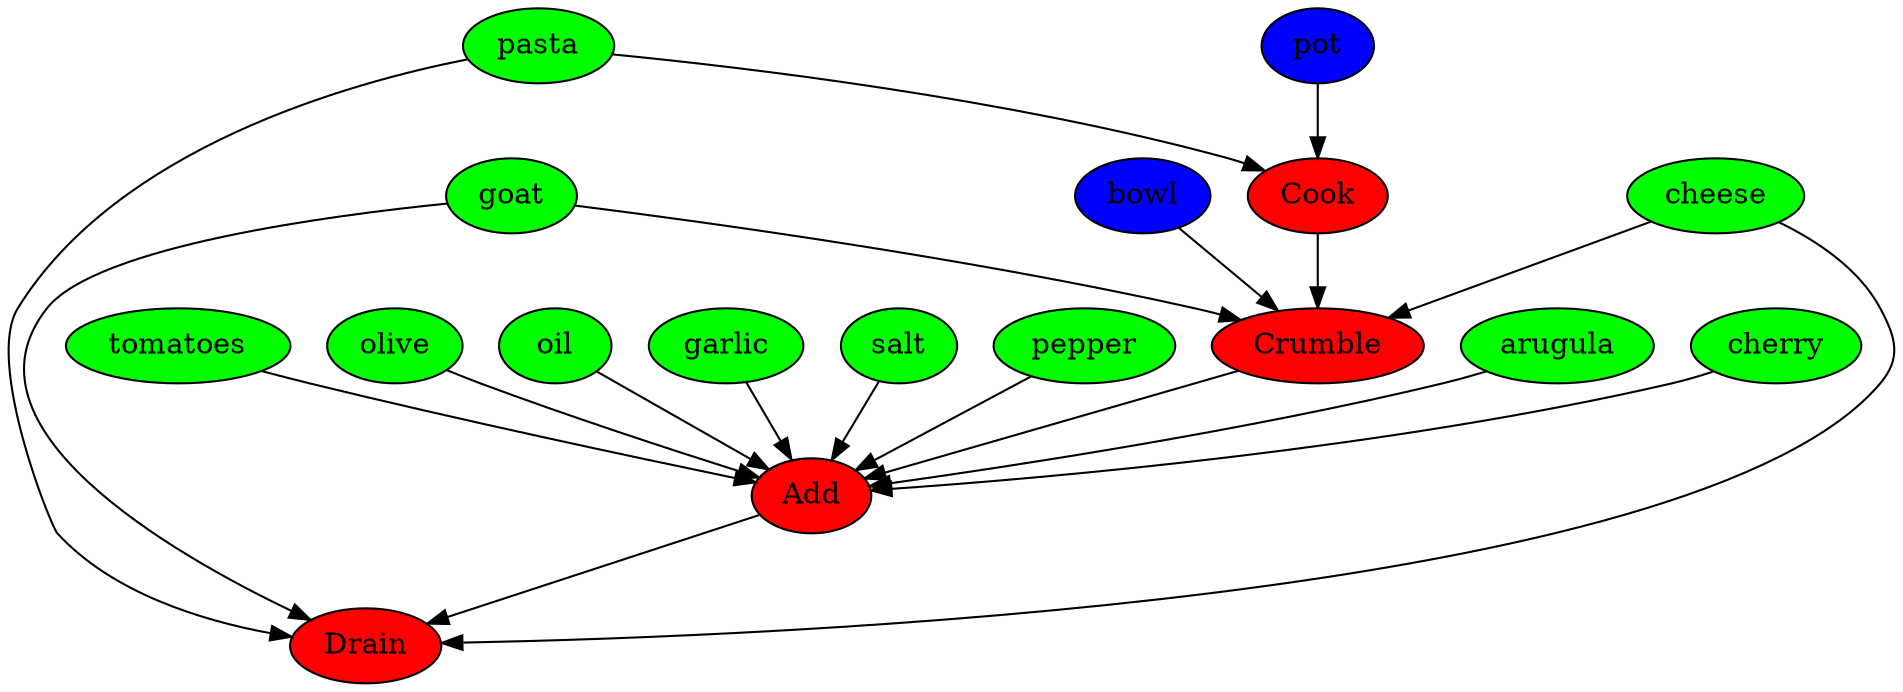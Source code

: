 digraph G {
Cook [style=filled, fillcolor=red];
pasta [style=filled, fillcolor=green];
pot [style=filled, fillcolor="#0000ff"];
Crumble [style=filled, fillcolor=red];
goat [style=filled, fillcolor=green];
cheese [style=filled, fillcolor=green];
bowl [style=filled, fillcolor="#0000ff"];
Add [style=filled, fillcolor=red];
arugula [style=filled, fillcolor=green];
cherry [style=filled, fillcolor=green];
tomatoes [style=filled, fillcolor=green];
olive [style=filled, fillcolor=green];
oil [style=filled, fillcolor=green];
garlic [style=filled, fillcolor=green];
salt [style=filled, fillcolor=green];
pepper [style=filled, fillcolor=green];
Drain [style=filled, fillcolor=red];
pasta [style=filled, fillcolor=green];
goat [style=filled, fillcolor=green];
cheese [style=filled, fillcolor=green];
Cook -> Crumble;
Crumble -> Add;
Add -> Drain;
pasta -> Cook;
goat -> Crumble;
cheese -> Crumble;
arugula -> Add;
cherry -> Add;
tomatoes -> Add;
olive -> Add;
oil -> Add;
garlic -> Add;
salt -> Add;
pepper -> Add;
pasta -> Drain;
goat -> Drain;
cheese -> Drain;
pot -> Cook;
bowl -> Crumble;
}
